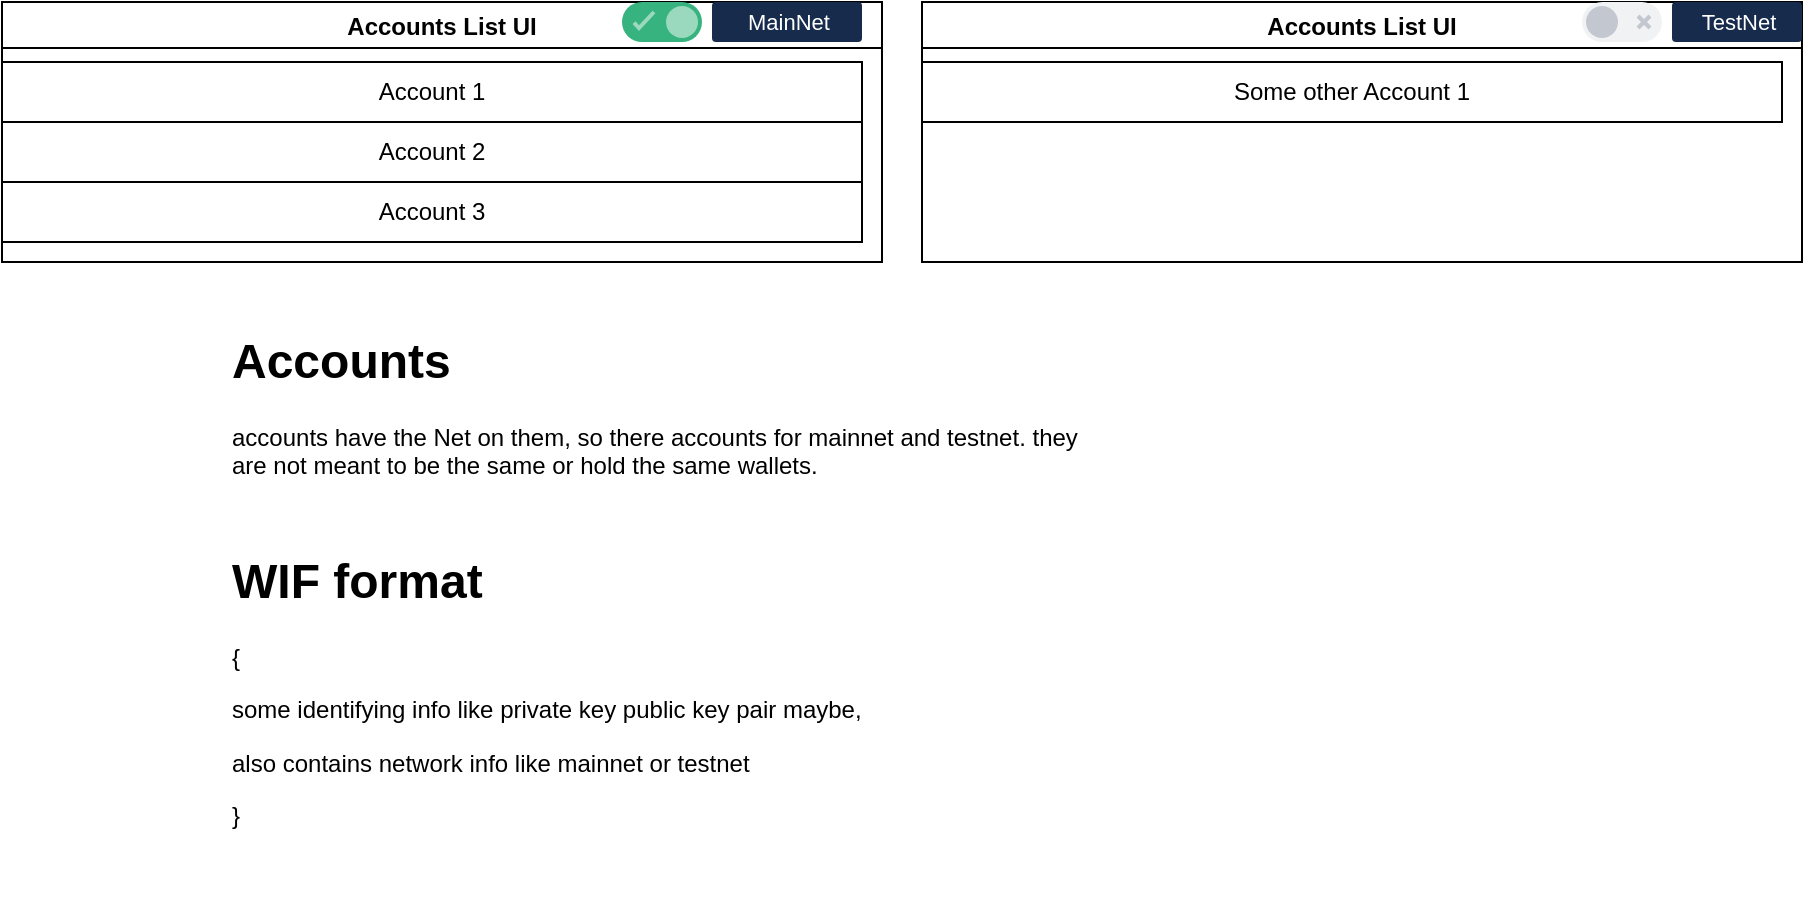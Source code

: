 <mxfile>
    <diagram id="B2Imsyf_CLR86bu_pUIC" name="Page-1">
        <mxGraphModel dx="828" dy="450" grid="1" gridSize="10" guides="1" tooltips="1" connect="1" arrows="1" fold="1" page="1" pageScale="1" pageWidth="850" pageHeight="1100" math="0" shadow="0">
            <root>
                <mxCell id="0"/>
                <mxCell id="1" parent="0"/>
                <mxCell id="262" value="Accounts List UI" style="swimlane;" vertex="1" parent="1">
                    <mxGeometry x="20" y="20" width="440" height="130" as="geometry"/>
                </mxCell>
                <mxCell id="263" value="" style="fillColor=#36B37E;strokeColor=none;rounded=1;arcSize=50" vertex="1" parent="262">
                    <mxGeometry x="310" width="40" height="20" as="geometry"/>
                </mxCell>
                <mxCell id="264" value="" style="shape=ellipse;strokeColor=none;fillColor=#9AD9BE" vertex="1" parent="263">
                    <mxGeometry x="1" y="0.5" width="16" height="16" relative="1" as="geometry">
                        <mxPoint x="-18" y="-8" as="offset"/>
                    </mxGeometry>
                </mxCell>
                <mxCell id="265" value="" style="html=1;shadow=0;dashed=0;shape=mxgraph.atlassian.check;strokeColor=#9AD9BE;strokeWidth=2" vertex="1" parent="263">
                    <mxGeometry y="0.5" width="10" height="8" relative="1" as="geometry">
                        <mxPoint x="6" y="-5" as="offset"/>
                    </mxGeometry>
                </mxCell>
                <mxCell id="266" value="MainNet" style="rounded=1;arcSize=10;fillColor=#172B4D;strokeColor=none;html=1;fontSize=11;align=center;fontColor=#ffffff;fontStyle=0;fontSize=11" vertex="1" parent="262">
                    <mxGeometry x="355" width="75" height="20" as="geometry"/>
                </mxCell>
                <mxCell id="268" value="Account 1" style="rounded=0;whiteSpace=wrap;html=1;" vertex="1" parent="262">
                    <mxGeometry y="30" width="430" height="30" as="geometry"/>
                </mxCell>
                <mxCell id="269" value="Account 2" style="rounded=0;whiteSpace=wrap;html=1;" vertex="1" parent="1">
                    <mxGeometry x="20" y="80" width="430" height="30" as="geometry"/>
                </mxCell>
                <mxCell id="270" value="Account 3" style="rounded=0;whiteSpace=wrap;html=1;" vertex="1" parent="1">
                    <mxGeometry x="20" y="110" width="430" height="30" as="geometry"/>
                </mxCell>
                <mxCell id="276" value="&lt;h1&gt;Accounts&amp;nbsp;&lt;/h1&gt;&lt;p&gt;accounts have the Net on them, so there accounts for mainnet and testnet. they are not meant to be the same or hold the same wallets.&lt;/p&gt;" style="text;html=1;strokeColor=none;fillColor=none;spacing=5;spacingTop=-20;whiteSpace=wrap;overflow=hidden;rounded=0;" vertex="1" parent="1">
                    <mxGeometry x="130" y="180" width="440" height="80" as="geometry"/>
                </mxCell>
                <mxCell id="286" value="Accounts List UI" style="swimlane;" vertex="1" parent="1">
                    <mxGeometry x="480" y="20" width="440" height="130" as="geometry"/>
                </mxCell>
                <mxCell id="291" value="Some other Account 1" style="rounded=0;whiteSpace=wrap;html=1;" vertex="1" parent="286">
                    <mxGeometry y="30" width="430" height="30" as="geometry"/>
                </mxCell>
                <mxCell id="294" value="" style="fillColor=#F1F2F4;strokeColor=none;rounded=1;arcSize=50" vertex="1" parent="286">
                    <mxGeometry x="330" width="40" height="20" as="geometry"/>
                </mxCell>
                <mxCell id="295" value="" style="shape=ellipse;strokeColor=none;fillColor=#C2C7D0" vertex="1" parent="294">
                    <mxGeometry y="0.5" width="16" height="16" relative="1" as="geometry">
                        <mxPoint x="2" y="-8" as="offset"/>
                    </mxGeometry>
                </mxCell>
                <mxCell id="296" value="" style="html=1;shadow=0;dashed=0;shape=mxgraph.atlassian.x;strokeColor=#C2C7D0;strokeWidth=2" vertex="1" parent="294">
                    <mxGeometry x="1" y="0.5" width="6" height="6" relative="1" as="geometry">
                        <mxPoint x="-12" y="-3" as="offset"/>
                    </mxGeometry>
                </mxCell>
                <mxCell id="297" value="TestNet" style="rounded=1;arcSize=10;fillColor=#172B4D;strokeColor=none;html=1;fontSize=11;align=center;fontColor=#ffffff;fontStyle=0;fontSize=11" vertex="1" parent="286">
                    <mxGeometry x="375" width="65" height="20" as="geometry"/>
                </mxCell>
                <mxCell id="298" value="&lt;h1&gt;WIF format&amp;nbsp;&lt;/h1&gt;&lt;p&gt;{&lt;/p&gt;&lt;p&gt;some identifying info like private key public key pair maybe,&lt;/p&gt;&lt;p&gt;also contains network info like mainnet or testnet&lt;/p&gt;&lt;p&gt;}&lt;/p&gt;&lt;p&gt;&lt;br&gt;&lt;/p&gt;" style="text;html=1;strokeColor=none;fillColor=none;spacing=5;spacingTop=-20;whiteSpace=wrap;overflow=hidden;rounded=0;" vertex="1" parent="1">
                    <mxGeometry x="130" y="290" width="440" height="180" as="geometry"/>
                </mxCell>
            </root>
        </mxGraphModel>
    </diagram>
</mxfile>